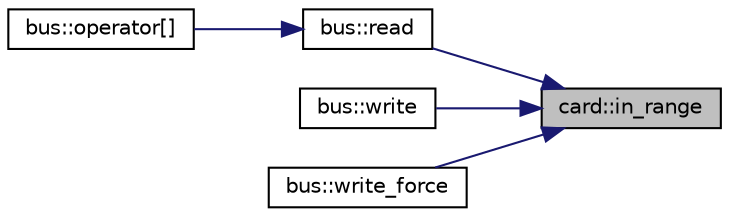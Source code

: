 digraph "card::in_range"
{
 // LATEX_PDF_SIZE
  edge [fontname="Helvetica",fontsize="10",labelfontname="Helvetica",labelfontsize="10"];
  node [fontname="Helvetica",fontsize="10",shape=record];
  rankdir="RL";
  Node1 [label="card::in_range",height=0.2,width=0.4,color="black", fillcolor="grey75", style="filled", fontcolor="black",tooltip="Check if an address on the bus is in the card's range."];
  Node1 -> Node2 [dir="back",color="midnightblue",fontsize="10",style="solid",fontname="Helvetica"];
  Node2 [label="bus::read",height=0.2,width=0.4,color="black", fillcolor="white", style="filled",URL="$classbus.html#a5ca080170524f30333bee7fe0b857871",tooltip="Reads a byte from the bus."];
  Node2 -> Node3 [dir="back",color="midnightblue",fontsize="10",style="solid",fontname="Helvetica"];
  Node3 [label="bus::operator[]",height=0.2,width=0.4,color="black", fillcolor="white", style="filled",URL="$classbus.html#aff023ba4699c0456c3e1ed045b3678ed",tooltip="A shortcut to read the bus using an index directly without a proxy object."];
  Node1 -> Node4 [dir="back",color="midnightblue",fontsize="10",style="solid",fontname="Helvetica"];
  Node4 [label="bus::write",height=0.2,width=0.4,color="black", fillcolor="white", style="filled",URL="$classbus.html#aea7690c041bc175652f213f9a8860c73",tooltip="Writes a byte to the bus."];
  Node1 -> Node5 [dir="back",color="midnightblue",fontsize="10",style="solid",fontname="Helvetica"];
  Node5 [label="bus::write_force",height=0.2,width=0.4,color="black", fillcolor="white", style="filled",URL="$classbus.html#addf9c4c65e0374e6016e1a278f51a0ed",tooltip="Writes a byte to the bus, without considering write lock."];
}
